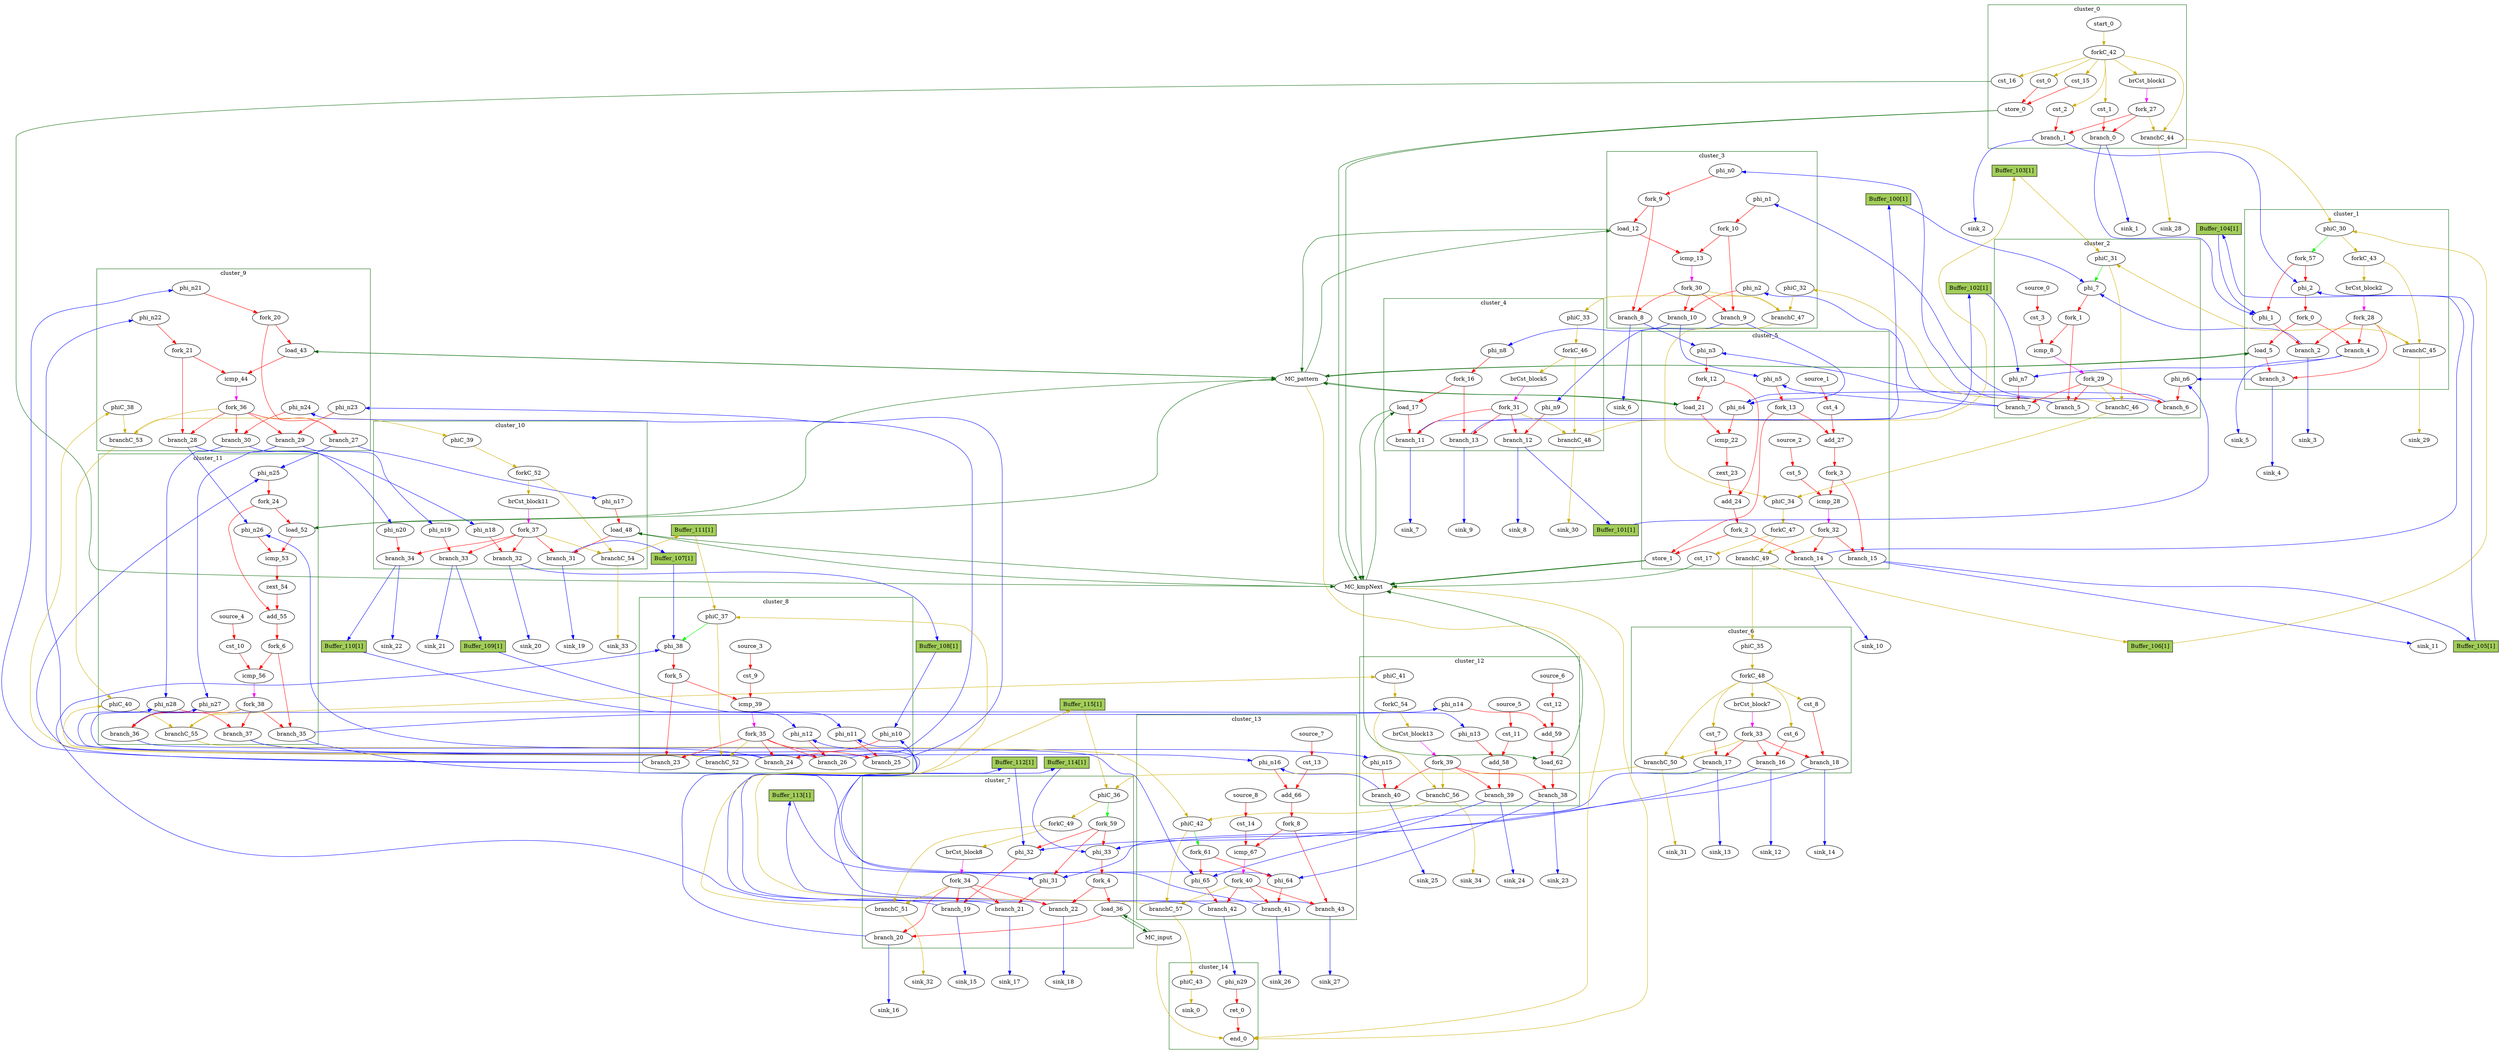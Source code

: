 Digraph G {
	splines=spline;
	subgraph cluster_cluster_2 {
	color = "darkgreen";
label = "cluster_2";
		"phi_7" [type="Mux", in="in1?:1 in2:32 in3:32 ", out="out1:32", bbID=3, delay=1.397];
		"cst_3" [type="Constant", in="in1:1", out="out1:1", bbID=3, value="0x00000000"];
		"icmp_8" [type="Operator", in="in1:32 in2:32 ", out="out1:1 ", bbID=3, II=1, delay=1.907, latency=0, op="icmp_sgt_op"];
		"phi_n6" [type="Merge", in="in1:32 in2:32 ", out="out1:32", bbID=3, delay=1.397];
		"phi_n7" [type="Merge", in="in1:3 in2:3 ", out="out1:3", bbID=3, delay=1.397];
		"fork_1" [type="Fork", in="in1:32", out="out1:32 out2:32 ", bbID=3];
		"branch_5" [type="Branch", in="in1:32 in2?:1", out="out1+:32 out2-:32", bbID=3];
		"branch_6" [type="Branch", in="in1:32 in2?:1", out="out1+:32 out2-:32", bbID=3];
		"branch_7" [type="Branch", in="in1:3 in2?:1", out="out1+:3 out2-:3", bbID=3];
		"fork_29" [type="Fork", in="in1:1", out="out1:1 out2:1 out3:1 out4:1 ", bbID=3];
		"phiC_31" [type="CntrlMerge", in="in1:0 in2:0 ", out="out1:0 out2?:1", bbID=3, delay=0.0];
		"branchC_46" [type="Branch", in="in1:0 in2?:1", out="out1+:0 out2-:0", bbID=3];
		"source_0" [type="Source", out="out1:1", bbID=3];
	}
	subgraph cluster_cluster_3 {
	color = "darkgreen";
label = "cluster_3";
		"load_12" [type="Operator", in="in1:32 in2:32 ", out="out1:32 out2:32 ", bbID=4, II=1, delay=1.412, latency=2, op="mc_load_op", portId=1];
		"icmp_13" [type="Operator", in="in1:32 in2:32 ", out="out1:1 ", bbID=4, II=1, delay=1.907, latency=0, op="icmp_eq_op"];
		"phi_n0" [type="Merge", in="in1:32 ", out="out1:32", bbID=4, delay=0.0];
		"phi_n1" [type="Merge", in="in1:32 ", out="out1:32", bbID=4, delay=0.0];
		"phi_n2" [type="Merge", in="in1:3 ", out="out1:3", bbID=4, delay=0.0];
		"fork_9" [type="Fork", in="in1:32", out="out1:32 out2:32 ", bbID=4];
		"fork_10" [type="Fork", in="in1:32", out="out1:32 out2:32 ", bbID=4];
		"branch_8" [type="Branch", in="in1:32 in2?:1", out="out1+:32 out2-:32", bbID=4];
		"branch_9" [type="Branch", in="in1:32 in2?:1", out="out1+:32 out2-:32", bbID=4];
		"branch_10" [type="Branch", in="in1:3 in2?:1", out="out1+:3 out2-:3", bbID=4];
		"fork_30" [type="Fork", in="in1:1", out="out1:1 out2:1 out3:1 out4:1 ", bbID=4];
		"phiC_32" [type="Merge", in="in1:0 ", out="out1:0", bbID=4, delay=0.0];
		"branchC_47" [type="Branch", in="in1:0 in2?:1", out="out1+:0 out2-:0", bbID=4];
	}
	subgraph cluster_cluster_11 {
	color = "darkgreen";
label = "cluster_11";
		"load_52" [type="Operator", in="in1:32 in2:32 ", out="out1:32 out2:32 ", bbID=12, II=1, delay=1.412, latency=2, op="mc_load_op", portId=4];
		"icmp_53" [type="Operator", in="in1:32 in2:32 ", out="out1:1 ", bbID=12, II=1, delay=1.907, latency=0, op="icmp_eq_op"];
		"zext_54" [type="Operator", in="in1:1 ", out="out1:1 ", bbID=12, II=1, delay=0.0, latency=0, op="zext_op"];
		"add_55" [type="Operator", in="in1:32 in2:32 ", out="out1:32 ", bbID=12, II=1, delay=2.287, latency=0, op="add_op"];
		"cst_10" [type="Constant", in="in1:2", out="out1:2", bbID=12, value="0x00000003"];
		"icmp_56" [type="Operator", in="in1:32 in2:32 ", out="out1:1 ", bbID=12, II=1, delay=1.907, latency=0, op="icmp_sgt_op"];
		"phi_n25" [type="Merge", in="in1:32 in2:32 ", out="out1:32", bbID=12, delay=1.397];
		"phi_n26" [type="Merge", in="in1:32 in2:32 ", out="out1:32", bbID=12, delay=1.397];
		"phi_n27" [type="Merge", in="in1:32 in2:32 ", out="out1:32", bbID=12, delay=1.397];
		"phi_n28" [type="Merge", in="in1:10 in2:10 ", out="out1:10", bbID=12, delay=1.397];
		"fork_6" [type="Fork", in="in1:32", out="out1:32 out2:32 ", bbID=12];
		"fork_24" [type="Fork", in="in1:32", out="out1:32 out2:32 ", bbID=12];
		"branch_35" [type="Branch", in="in1:32 in2?:1", out="out1+:32 out2-:32", bbID=12];
		"branch_36" [type="Branch", in="in1:32 in2?:1", out="out1+:32 out2-:32", bbID=12];
		"branch_37" [type="Branch", in="in1:10 in2?:1", out="out1+:10 out2-:10", bbID=12];
		"fork_38" [type="Fork", in="in1:1", out="out1:1 out2:1 out3:1 out4:1 ", bbID=12];
		"phiC_40" [type="Merge", in="in1:0 in2:0 ", out="out1:0", bbID=12, delay=0.0];
		"branchC_55" [type="Branch", in="in1:0 in2?:1", out="out1+:0 out2-:0", bbID=12];
		"source_4" [type="Source", out="out1:2", bbID=12];
	}
	subgraph cluster_cluster_12 {
	color = "darkgreen";
label = "cluster_12";
		"cst_11" [type="Constant", in="in1:1", out="out1:1", bbID=13, value="0x00000001"];
		"add_58" [type="Operator", in="in1:32 in2:32 ", out="out1:32 ", bbID=13, II=1, delay=2.287, latency=0, op="add_op"];
		"cst_12" [type="Constant", in="in1:32", out="out1:32", bbID=13, value="0xFFFFFFFF"];
		"add_59" [type="Operator", in="in1:32 in2:32 ", out="out1:32 ", bbID=13, II=1, delay=2.287, latency=0, op="add_op"];
		"load_62" [type="Operator", in="in1:32 in2:32 ", out="out1:32 out2:32 ", bbID=13, II=1, delay=1.412, latency=2, op="mc_load_op", portId=2];
		"brCst_block13" [type="Constant", in="in1:1", out="out1:1", bbID=13, value="0x1"];
		"phi_n13" [type="Merge", in="in1:32 ", out="out1:32", bbID=13, delay=0.0];
		"phi_n14" [type="Merge", in="in1:32 ", out="out1:32", bbID=13, delay=0.0];
		"phi_n15" [type="Merge", in="in1:10 ", out="out1:10", bbID=13, delay=0.0];
		"branch_38" [type="Branch", in="in1:32 in2?:1", out="out1+:32 out2-:32", bbID=13];
		"branch_39" [type="Branch", in="in1:32 in2?:1", out="out1+:32 out2-:32", bbID=13];
		"branch_40" [type="Branch", in="in1:10 in2?:1", out="out1+:10 out2-:10", bbID=13];
		"fork_39" [type="Fork", in="in1:1", out="out1:1 out2:1 out3:1 out4:1 ", bbID=13];
		"phiC_41" [type="Merge", in="in1:0 ", out="out1:0", bbID=13, delay=0.0];
		"forkC_54" [type="Fork", in="in1:0", out="out1:0 out2:0 ", bbID=13];
		"branchC_56" [type="Branch", in="in1:0 in2?:1", out="out1+:0 out2-:0", bbID=13];
		"source_5" [type="Source", out="out1:1", bbID=13];
		"source_6" [type="Source", out="out1:32", bbID=13];
	}
	subgraph cluster_cluster_13 {
	color = "darkgreen";
label = "cluster_13";
		"phi_64" [type="Mux", in="in1?:1 in2:32 in3:32 ", out="out1:32", bbID=14, delay=1.397];
		"phi_65" [type="Mux", in="in1?:1 in2:32 in3:32 ", out="out1:32", bbID=14, delay=1.397];
		"cst_13" [type="Constant", in="in1:1", out="out1:1", bbID=14, value="0x00000001"];
		"add_66" [type="Operator", in="in1:10 in2:10 ", out="out1:10 ", bbID=14, II=1, delay=2.287, latency=0, op="add_op"];
		"cst_14" [type="Constant", in="in1:10", out="out1:10", bbID=14, value="0x000003E8"];
		"icmp_67" [type="Operator", in="in1:10 in2:10 ", out="out1:1 ", bbID=14, II=1, delay=1.907, latency=0, op="icmp_ult_op"];
		"phi_n16" [type="Merge", in="in1:10 in2:10 ", out="out1:10", bbID=14, delay=1.397];
		"fork_8" [type="Fork", in="in1:10", out="out1:10 out2:10 ", bbID=14];
		"branch_41" [type="Branch", in="in1:32 in2?:1", out="out1+:32 out2-:32", bbID=14];
		"branch_42" [type="Branch", in="in1:32 in2?:1", out="out1+:32 out2-:32", bbID=14];
		"branch_43" [type="Branch", in="in1:10 in2?:1", out="out1+:10 out2-:10", bbID=14];
		"fork_40" [type="Fork", in="in1:1", out="out1:1 out2:1 out3:1 out4:1 ", bbID=14];
		"phiC_42" [type="CntrlMerge", in="in1:0 in2:0 ", out="out1:0 out2?:1", bbID=14, delay=0.0];
		"branchC_57" [type="Branch", in="in1:0 in2?:1", out="out1+:0 out2-:0", bbID=14];
		"source_7" [type="Source", out="out1:1", bbID=14];
		"source_8" [type="Source", out="out1:10", bbID=14];
		"fork_61" [type="Fork", in="in1:1", out="out1:1 out2:1 ", bbID=14];
	}
	subgraph cluster_cluster_9 {
	color = "darkgreen";
label = "cluster_9";
		"load_43" [type="Operator", in="in1:32 in2:32 ", out="out1:32 out2:32 ", bbID=10, II=1, delay=1.412, latency=2, op="mc_load_op", portId=3];
		"icmp_44" [type="Operator", in="in1:32 in2:32 ", out="out1:1 ", bbID=10, II=1, delay=1.907, latency=0, op="icmp_eq_op"];
		"phi_n21" [type="Merge", in="in1:32 ", out="out1:32", bbID=10, delay=0.0];
		"phi_n22" [type="Merge", in="in1:32 ", out="out1:32", bbID=10, delay=0.0];
		"phi_n23" [type="Merge", in="in1:32 ", out="out1:32", bbID=10, delay=0.0];
		"phi_n24" [type="Merge", in="in1:10 ", out="out1:10", bbID=10, delay=0.0];
		"fork_20" [type="Fork", in="in1:32", out="out1:32 out2:32 ", bbID=10];
		"fork_21" [type="Fork", in="in1:32", out="out1:32 out2:32 ", bbID=10];
		"branch_27" [type="Branch", in="in1:32 in2?:1", out="out1+:32 out2-:32", bbID=10];
		"branch_28" [type="Branch", in="in1:32 in2?:1", out="out1+:32 out2-:32", bbID=10];
		"branch_29" [type="Branch", in="in1:32 in2?:1", out="out1+:32 out2-:32", bbID=10];
		"branch_30" [type="Branch", in="in1:10 in2?:1", out="out1+:10 out2-:10", bbID=10];
		"fork_36" [type="Fork", in="in1:1", out="out1:1 out2:1 out3:1 out4:1 out5:1 ", bbID=10];
		"phiC_38" [type="Merge", in="in1:0 ", out="out1:0", bbID=10, delay=0.0];
		"branchC_53" [type="Branch", in="in1:0 in2?:1", out="out1+:0 out2-:0", bbID=10];
	}
	subgraph cluster_cluster_5 {
	color = "darkgreen";
label = "cluster_5";
		"load_21" [type="Operator", in="in1:32 in2:32 ", out="out1:32 out2:32 ", bbID=6, II=1, delay=1.412, latency=2, op="mc_load_op", portId=2];
		"icmp_22" [type="Operator", in="in1:32 in2:32 ", out="out1:1 ", bbID=6, II=1, delay=1.907, latency=0, op="icmp_eq_op"];
		"zext_23" [type="Operator", in="in1:1 ", out="out1:1 ", bbID=6, II=1, delay=0.0, latency=0, op="zext_op"];
		"add_24" [type="Operator", in="in1:32 in2:32 ", out="out1:32 ", bbID=6, II=1, delay=2.287, latency=0, op="add_op"];
		"store_1" [type="Operator", in="in1:32 in2:3 ", out="out1:32 out2:3 ", bbID=6, II=1, delay=0.672, latency=0, op="mc_store_op", portId=1];
		"cst_4" [type="Constant", in="in1:1", out="out1:1", bbID=6, value="0x00000001"];
		"add_27" [type="Operator", in="in1:3 in2:3 ", out="out1:3 ", bbID=6, II=1, delay=2.287, latency=0, op="add_op"];
		"cst_5" [type="Constant", in="in1:3", out="out1:3", bbID=6, value="0x00000004"];
		"icmp_28" [type="Operator", in="in1:3 in2:3 ", out="out1:1 ", bbID=6, II=1, delay=1.907, latency=0, op="icmp_ult_op"];
		"phi_n3" [type="Merge", in="in1:32 in2:32 ", out="out1:32", bbID=6, delay=1.397];
		"phi_n4" [type="Merge", in="in1:32 in2:32 ", out="out1:32", bbID=6, delay=1.397];
		"phi_n5" [type="Merge", in="in1:3 in2:3 ", out="out1:3", bbID=6, delay=1.397];
		"fork_2" [type="Fork", in="in1:32", out="out1:32 out2:32 ", bbID=6];
		"fork_3" [type="Fork", in="in1:3", out="out1:3 out2:3 ", bbID=6];
		"fork_12" [type="Fork", in="in1:32", out="out1:32 out2:32 ", bbID=6];
		"fork_13" [type="Fork", in="in1:3", out="out1:3 out2:3 ", bbID=6];
		"branch_14" [type="Branch", in="in1:32 in2?:1", out="out1+:32 out2-:32", bbID=6];
		"branch_15" [type="Branch", in="in1:3 in2?:1", out="out1+:3 out2-:3", bbID=6];
		"fork_32" [type="Fork", in="in1:1", out="out1:1 out2:1 out3:1 ", bbID=6];
		"cst_17" [type="Constant", in="in1:1", out="out1:1", bbID=6, value="0x00000001"];
		"phiC_34" [type="Merge", in="in1:0 in2:0 ", out="out1:0", bbID=6, delay=0.0];
		"forkC_47" [type="Fork", in="in1:0", out="out1:0 out2:0 ", bbID=6];
		"branchC_49" [type="Branch", in="in1:0 in2?:1", out="out1+:0 out2-:0", bbID=6];
		"source_1" [type="Source", out="out1:1", bbID=6];
		"source_2" [type="Source", out="out1:3", bbID=6];
	}
	subgraph cluster_cluster_1 {
	color = "darkgreen";
label = "cluster_1";
		"phi_1" [type="Mux", in="in1?:1 in2:32 in3:32 ", out="out1:32", bbID=2, delay=1.397];
		"phi_2" [type="Mux", in="in1?:1 in2:3 in3:3 ", out="out1:3", bbID=2, delay=1.397];
		"load_5" [type="Operator", in="in1:32 in2:3 ", out="out1:32 out2:3 ", bbID=2, II=1, delay=1.412, latency=2, op="mc_load_op", portId=0];
		"brCst_block2" [type="Constant", in="in1:1", out="out1:1", bbID=2, value="0x1"];
		"fork_0" [type="Fork", in="in1:3", out="out1:3 out2:3 ", bbID=2];
		"branch_2" [type="Branch", in="in1:32 in2?:1", out="out1+:32 out2-:32", bbID=2];
		"branch_3" [type="Branch", in="in1:32 in2?:1", out="out1+:32 out2-:32", bbID=2];
		"branch_4" [type="Branch", in="in1:3 in2?:1", out="out1+:3 out2-:3", bbID=2];
		"fork_28" [type="Fork", in="in1:1", out="out1:1 out2:1 out3:1 out4:1 ", bbID=2];
		"phiC_30" [type="CntrlMerge", in="in1:0 in2:0 ", out="out1:0 out2?:1", bbID=2, delay=0.0];
		"forkC_43" [type="Fork", in="in1:0", out="out1:0 out2:0 ", bbID=2];
		"branchC_45" [type="Branch", in="in1:0 in2?:1", out="out1+:0 out2-:0", bbID=2];
		"fork_57" [type="Fork", in="in1:1", out="out1:1 out2:1 ", bbID=2];
	}
	subgraph cluster_cluster_0 {
	color = "darkgreen";
label = "cluster_0";
		"cst_0" [type="Constant", in="in1:1", out="out1:1", bbID=1, value="0x00000000"];
		"store_0" [type="Operator", in="in1:1 in2:0 ", out="out1:1 out2:0 ", bbID=1, II=1, delay=0.672, latency=0, op="mc_store_op", portId=0];
		"brCst_block1" [type="Constant", in="in1:1", out="out1:1", bbID=1, value="0x1"];
		"cst_1" [type="Constant", in="in1:1", out="out1:1", bbID=1, value="0x00000000"];
		"cst_2" [type="Constant", in="in1:1", out="out1:1", bbID=1, value="0x00000001"];
		"cst_15" [type="Constant", in="in1:1", out="out1:1", bbID=1, value="0x00000000"];
		"branch_0" [type="Branch", in="in1:1 in2?:1", out="out1+:1 out2-:1", bbID=1];
		"branch_1" [type="Branch", in="in1:1 in2?:1", out="out1+:1 out2-:1", bbID=1];
		"fork_27" [type="Fork", in="in1:1", out="out1:1 out2:1 out3:1 ", bbID=1];
		"cst_16" [type="Constant", in="in1:1", out="out1:1", bbID=1, value="0x00000001"];
		"start_0" [type="Entry", in="in1:0", out="out1:0", bbID=1, control="true"];
		"forkC_42" [type="Fork", in="in1:0", out="out1:0 out2:0 out3:0 out4:0 out5:0 out6:0 out7:0 ", bbID=1];
		"branchC_44" [type="Branch", in="in1:0 in2?:1", out="out1+:0 out2-:0", bbID=1];
	}
	subgraph cluster_cluster_8 {
	color = "darkgreen";
label = "cluster_8";
		"phi_38" [type="Mux", in="in1?:1 in2:32 in3:32 ", out="out1:32", bbID=9, delay=1.397];
		"cst_9" [type="Constant", in="in1:1", out="out1:1", bbID=9, value="0x00000000"];
		"icmp_39" [type="Operator", in="in1:32 in2:32 ", out="out1:1 ", bbID=9, II=1, delay=1.907, latency=0, op="icmp_sgt_op"];
		"phi_n10" [type="Merge", in="in1:32 in2:32 ", out="out1:32", bbID=9, delay=1.397];
		"phi_n11" [type="Merge", in="in1:32 in2:32 ", out="out1:32", bbID=9, delay=1.397];
		"phi_n12" [type="Merge", in="in1:10 in2:10 ", out="out1:10", bbID=9, delay=1.397];
		"fork_5" [type="Fork", in="in1:32", out="out1:32 out2:32 ", bbID=9];
		"branch_23" [type="Branch", in="in1:32 in2?:1", out="out1+:32 out2-:32", bbID=9];
		"branch_24" [type="Branch", in="in1:32 in2?:1", out="out1+:32 out2-:32", bbID=9];
		"branch_25" [type="Branch", in="in1:32 in2?:1", out="out1+:32 out2-:32", bbID=9];
		"branch_26" [type="Branch", in="in1:10 in2?:1", out="out1+:10 out2-:10", bbID=9];
		"fork_35" [type="Fork", in="in1:1", out="out1:1 out2:1 out3:1 out4:1 out5:1 ", bbID=9];
		"phiC_37" [type="CntrlMerge", in="in1:0 in2:0 ", out="out1:0 out2?:1", bbID=9, delay=0.0];
		"branchC_52" [type="Branch", in="in1:0 in2?:1", out="out1+:0 out2-:0", bbID=9];
		"source_3" [type="Source", out="out1:1", bbID=9];
	}
	subgraph cluster_cluster_14 {
	color = "darkgreen";
label = "cluster_14";
		"ret_0" [type="Operator", in="in1:32 ", out="out1:32 ", bbID=15, II=1, delay=0.0, latency=0, op="ret_op"];
		"phi_n29" [type="Merge", in="in1:32 ", out="out1:32", bbID=15, delay=0.0];
		"end_0" [type="Exit", in="in1:0*e in2:0*e in3:0*e in4:32 ", out="out1:32", bbID=0];
		"phiC_43" [type="Merge", in="in1:0 ", out="out1:0", bbID=15, delay=0.0];
		"sink_0" [type="Sink", in="in1:0", bbID=0];
	}
	subgraph cluster_cluster_4 {
	color = "darkgreen";
label = "cluster_4";
		"load_17" [type="Operator", in="in1:32 in2:3 ", out="out1:32 out2:3 ", bbID=5, II=1, delay=1.412, latency=2, op="mc_load_op", portId=0];
		"brCst_block5" [type="Constant", in="in1:1", out="out1:1", bbID=5, value="0x1"];
		"phi_n8" [type="Merge", in="in1:3 ", out="out1:3", bbID=5, delay=0.0];
		"phi_n9" [type="Merge", in="in1:32 ", out="out1:32", bbID=5, delay=0.0];
		"fork_16" [type="Fork", in="in1:3", out="out1:3 out2:3 ", bbID=5];
		"branch_11" [type="Branch", in="in1:32 in2?:1", out="out1+:32 out2-:32", bbID=5];
		"branch_12" [type="Branch", in="in1:32 in2?:1", out="out1+:32 out2-:32", bbID=5];
		"branch_13" [type="Branch", in="in1:3 in2?:1", out="out1+:3 out2-:3", bbID=5];
		"fork_31" [type="Fork", in="in1:1", out="out1:1 out2:1 out3:1 out4:1 ", bbID=5];
		"phiC_33" [type="Merge", in="in1:0 ", out="out1:0", bbID=5, delay=0.0];
		"forkC_46" [type="Fork", in="in1:0", out="out1:0 out2:0 ", bbID=5];
		"branchC_48" [type="Branch", in="in1:0 in2?:1", out="out1+:0 out2-:0", bbID=5];
	}
	subgraph cluster_cluster_10 {
	color = "darkgreen";
label = "cluster_10";
		"load_48" [type="Operator", in="in1:32 in2:32 ", out="out1:32 out2:32 ", bbID=11, II=1, delay=1.412, latency=2, op="mc_load_op", portId=1];
		"brCst_block11" [type="Constant", in="in1:1", out="out1:1", bbID=11, value="0x1"];
		"phi_n17" [type="Merge", in="in1:32 ", out="out1:32", bbID=11, delay=0.0];
		"phi_n18" [type="Merge", in="in1:32 ", out="out1:32", bbID=11, delay=0.0];
		"phi_n19" [type="Merge", in="in1:32 ", out="out1:32", bbID=11, delay=0.0];
		"phi_n20" [type="Merge", in="in1:10 ", out="out1:10", bbID=11, delay=0.0];
		"branch_31" [type="Branch", in="in1:32 in2?:1", out="out1+:32 out2-:32", bbID=11];
		"branch_32" [type="Branch", in="in1:32 in2?:1", out="out1+:32 out2-:32", bbID=11];
		"branch_33" [type="Branch", in="in1:32 in2?:1", out="out1+:32 out2-:32", bbID=11];
		"branch_34" [type="Branch", in="in1:10 in2?:1", out="out1+:10 out2-:10", bbID=11];
		"fork_37" [type="Fork", in="in1:1", out="out1:1 out2:1 out3:1 out4:1 out5:1 ", bbID=11];
		"phiC_39" [type="Merge", in="in1:0 ", out="out1:0", bbID=11, delay=0.0];
		"forkC_52" [type="Fork", in="in1:0", out="out1:0 out2:0 ", bbID=11];
		"branchC_54" [type="Branch", in="in1:0 in2?:1", out="out1+:0 out2-:0", bbID=11];
	}
	subgraph cluster_cluster_6 {
	color = "darkgreen";
label = "cluster_6";
		"brCst_block7" [type="Constant", in="in1:1", out="out1:1", bbID=7, value="0x1"];
		"cst_6" [type="Constant", in="in1:1", out="out1:1", bbID=7, value="0x00000000"];
		"cst_7" [type="Constant", in="in1:1", out="out1:1", bbID=7, value="0x00000000"];
		"cst_8" [type="Constant", in="in1:1", out="out1:1", bbID=7, value="0x00000000"];
		"branch_16" [type="Branch", in="in1:1 in2?:1", out="out1+:1 out2-:1", bbID=7];
		"branch_17" [type="Branch", in="in1:1 in2?:1", out="out1+:1 out2-:1", bbID=7];
		"branch_18" [type="Branch", in="in1:1 in2?:1", out="out1+:1 out2-:1", bbID=7];
		"fork_33" [type="Fork", in="in1:1", out="out1:1 out2:1 out3:1 out4:1 ", bbID=7];
		"phiC_35" [type="Merge", in="in1:0 ", out="out1:0", bbID=7, delay=0.0];
		"forkC_48" [type="Fork", in="in1:0", out="out1:0 out2:0 out3:0 out4:0 out5:0 ", bbID=7];
		"branchC_50" [type="Branch", in="in1:0 in2?:1", out="out1+:0 out2-:0", bbID=7];
	}
	subgraph cluster_cluster_7 {
	color = "darkgreen";
label = "cluster_7";
		"phi_31" [type="Mux", in="in1?:1 in2:32 in3:32 ", out="out1:32", bbID=8, delay=1.397];
		"phi_32" [type="Mux", in="in1?:1 in2:32 in3:32 ", out="out1:32", bbID=8, delay=1.397];
		"phi_33" [type="Mux", in="in1?:1 in2:10 in3:10 ", out="out1:10", bbID=8, delay=1.397];
		"load_36" [type="Operator", in="in1:32 in2:10 ", out="out1:32 out2:10 ", bbID=8, II=1, delay=1.412, latency=2, op="mc_load_op", portId=0];
		"brCst_block8" [type="Constant", in="in1:1", out="out1:1", bbID=8, value="0x1"];
		"fork_4" [type="Fork", in="in1:10", out="out1:10 out2:10 ", bbID=8];
		"branch_19" [type="Branch", in="in1:32 in2?:1", out="out1+:32 out2-:32", bbID=8];
		"branch_20" [type="Branch", in="in1:32 in2?:1", out="out1+:32 out2-:32", bbID=8];
		"branch_21" [type="Branch", in="in1:32 in2?:1", out="out1+:32 out2-:32", bbID=8];
		"branch_22" [type="Branch", in="in1:10 in2?:1", out="out1+:10 out2-:10", bbID=8];
		"fork_34" [type="Fork", in="in1:1", out="out1:1 out2:1 out3:1 out4:1 out5:1 ", bbID=8];
		"phiC_36" [type="CntrlMerge", in="in1:0 in2:0 ", out="out1:0 out2?:1", bbID=8, delay=0.0];
		"forkC_49" [type="Fork", in="in1:0", out="out1:0 out2:0 ", bbID=8];
		"branchC_51" [type="Branch", in="in1:0 in2?:1", out="out1+:0 out2-:0", bbID=8];
		"fork_59" [type="Fork", in="in1:1", out="out1:1 out2:1 out3:1 ", bbID=8];
	}
		"MC_kmpNext" [type="MC", in="in1:32*c0 in2:32*c1 in3:32*s0a in4:32*s0d in5:32*l0a in6:32*s1a in7:32*s1d in8:32*l1a in9:32*l2a ", out="out1:32*l0d out2:32*l1d out3:32*l2d out4:0*e ", bbID=0, bbcount=2, ldcount=3, memory="kmpNext", stcount=2];
		"MC_pattern" [type="MC", in="in1:32*l0a in2:32*l1a in3:32*l2a in4:32*l3a in5:32*l4a ", out="out1:32*l0d out2:32*l1d out3:32*l2d out4:32*l3d out5:32*l4d out6:0*e ", bbID=0, bbcount=0, ldcount=5, memory="pattern", stcount=0];
		"MC_input" [type="MC", in="in1:10*l0a ", out="out1:32*l0d out2:0*e ", bbID=0, bbcount=0, ldcount=1, memory="input", stcount=0];
		"sink_1" [type="Sink", in="in1:1", bbID=0];
		"sink_2" [type="Sink", in="in1:1", bbID=0];
		"sink_3" [type="Sink", in="in1:32", bbID=0];
		"sink_4" [type="Sink", in="in1:32", bbID=0];
		"sink_5" [type="Sink", in="in1:3", bbID=0];
		"sink_6" [type="Sink", in="in1:32", bbID=0];
		"sink_7" [type="Sink", in="in1:32", bbID=0];
		"sink_8" [type="Sink", in="in1:32", bbID=0];
		"sink_9" [type="Sink", in="in1:3", bbID=0];
		"sink_10" [type="Sink", in="in1:32", bbID=0];
		"sink_11" [type="Sink", in="in1:3", bbID=0];
		"sink_12" [type="Sink", in="in1:1", bbID=0];
		"sink_13" [type="Sink", in="in1:1", bbID=0];
		"sink_14" [type="Sink", in="in1:1", bbID=0];
		"sink_15" [type="Sink", in="in1:32", bbID=0];
		"sink_16" [type="Sink", in="in1:32", bbID=0];
		"sink_17" [type="Sink", in="in1:32", bbID=0];
		"sink_18" [type="Sink", in="in1:10", bbID=0];
		"sink_19" [type="Sink", in="in1:32", bbID=0];
		"sink_20" [type="Sink", in="in1:32", bbID=0];
		"sink_21" [type="Sink", in="in1:32", bbID=0];
		"sink_22" [type="Sink", in="in1:10", bbID=0];
		"sink_23" [type="Sink", in="in1:32", bbID=0];
		"sink_24" [type="Sink", in="in1:32", bbID=0];
		"sink_25" [type="Sink", in="in1:10", bbID=0];
		"sink_26" [type="Sink", in="in1:32", bbID=0];
		"sink_27" [type="Sink", in="in1:10", bbID=0];
		"sink_28" [type="Sink", in="in1:0", bbID=0];
		"sink_29" [type="Sink", in="in1:0", bbID=0];
		"sink_30" [type="Sink", in="in1:0", bbID=0];
		"sink_31" [type="Sink", in="in1:0", bbID=0];
		"sink_32" [type="Sink", in="in1:0", bbID=0];
		"sink_33" [type="Sink", in="in1:0", bbID=0];
		"sink_34" [type="Sink", in="in1:0", bbID=0];
		"Buffer_100" [type="Buffer", in="in1:32", out="out1:32", bbID=3, fillcolor="darkolivegreen3", height=0.4, label="Buffer_100[1]", shape="box", slots=1, style="filled", transparent="false"];
		"Buffer_101" [type="Buffer", in="in1:32", out="out1:32", bbID=3, fillcolor="darkolivegreen3", height=0.4, label="Buffer_101[1]", shape="box", slots=1, style="filled", transparent="false"];
		"Buffer_102" [type="Buffer", in="in1:32", out="out1:32", bbID=3, fillcolor="darkolivegreen3", height=0.4, label="Buffer_102[1]", shape="box", slots=1, style="filled", transparent="false"];
		"Buffer_103" [type="Buffer", in="in1:32", out="out1:32", bbID=3, fillcolor="darkolivegreen3", height=0.4, label="Buffer_103[1]", shape="box", slots=1, style="filled", transparent="false"];
		"Buffer_104" [type="Buffer", in="in1:32", out="out1:32", bbID=3, fillcolor="darkolivegreen3", height=0.4, label="Buffer_104[1]", shape="box", slots=1, style="filled", transparent="false"];
		"Buffer_105" [type="Buffer", in="in1:32", out="out1:32", bbID=3, fillcolor="darkolivegreen3", height=0.4, label="Buffer_105[1]", shape="box", slots=1, style="filled", transparent="false"];
		"Buffer_106" [type="Buffer", in="in1:32", out="out1:32", bbID=3, fillcolor="darkolivegreen3", height=0.4, label="Buffer_106[1]", shape="box", slots=1, style="filled", transparent="false"];
		"Buffer_107" [type="Buffer", in="in1:32", out="out1:32", bbID=3, fillcolor="darkolivegreen3", height=0.4, label="Buffer_107[1]", shape="box", slots=1, style="filled", transparent="false"];
		"Buffer_108" [type="Buffer", in="in1:32", out="out1:32", bbID=3, fillcolor="darkolivegreen3", height=0.4, label="Buffer_108[1]", shape="box", slots=1, style="filled", transparent="false"];
		"Buffer_109" [type="Buffer", in="in1:32", out="out1:32", bbID=3, fillcolor="darkolivegreen3", height=0.4, label="Buffer_109[1]", shape="box", slots=1, style="filled", transparent="false"];
		"Buffer_110" [type="Buffer", in="in1:32", out="out1:32", bbID=3, fillcolor="darkolivegreen3", height=0.4, label="Buffer_110[1]", shape="box", slots=1, style="filled", transparent="false"];
		"Buffer_111" [type="Buffer", in="in1:32", out="out1:32", bbID=3, fillcolor="darkolivegreen3", height=0.4, label="Buffer_111[1]", shape="box", slots=1, style="filled", transparent="false"];
		"Buffer_112" [type="Buffer", in="in1:32", out="out1:32", bbID=3, fillcolor="darkolivegreen3", height=0.4, label="Buffer_112[1]", shape="box", slots=1, style="filled", transparent="false"];
		"Buffer_113" [type="Buffer", in="in1:32", out="out1:32", bbID=3, fillcolor="darkolivegreen3", height=0.4, label="Buffer_113[1]", shape="box", slots=1, style="filled", transparent="false"];
		"Buffer_114" [type="Buffer", in="in1:32", out="out1:32", bbID=3, fillcolor="darkolivegreen3", height=0.4, label="Buffer_114[1]", shape="box", slots=1, style="filled", transparent="false"];
		"Buffer_115" [type="Buffer", in="in1:32", out="out1:32", bbID=3, fillcolor="darkolivegreen3", height=0.4, label="Buffer_115[1]", shape="box", slots=1, style="filled", transparent="false"];
		"cst_0" -> "store_0" [color = "red", from = "out1", to = "in1"];
		"store_0" -> "MC_kmpNext" [color = "darkgreen", mem_address = "true", from = "out2", to = "in3"];
		"store_0" -> "MC_kmpNext" [color = "darkgreen", mem_address = "false", from = "out1", to = "in4"];
		"brCst_block1" -> "fork_27" [color = "magenta", from = "out1", to = "in1"];
		"cst_1" -> "branch_0" [color = "red", from = "out1", to = "in1"];
		"phi_1" -> "branch_2" [color = "red", from = "out1", to = "in1"];
		"cst_2" -> "branch_1" [color = "red", from = "out1", to = "in1"];
		"phi_2" -> "fork_0" [color = "red", from = "out1", to = "in1"];
		"load_5" -> "branch_3" [color = "red", from = "out1", to = "in1"];
		"load_5" -> "MC_pattern" [color = "darkgreen", mem_address = "true", from = "out2", to = "in1"];
		"brCst_block2" -> "fork_28" [color = "magenta", from = "out1", to = "in1"];
		"phi_7" -> "fork_1" [color = "red", from = "out1", to = "in1"];
		"cst_3" -> "icmp_8" [color = "red", from = "out1", to = "in2"];
		"icmp_8" -> "fork_29" [color = "magenta", from = "out1", to = "in1"];
		"load_12" -> "icmp_13" [color = "red", from = "out1", to = "in1"];
		"load_12" -> "MC_pattern" [color = "darkgreen", mem_address = "true", from = "out2", to = "in2"];
		"icmp_13" -> "fork_30" [color = "magenta", from = "out1", to = "in1"];
		"load_17" -> "branch_11" [color = "red", from = "out1", to = "in1"];
		"load_17" -> "MC_kmpNext" [color = "darkgreen", mem_address = "true", from = "out2", to = "in5"];
		"brCst_block5" -> "fork_31" [color = "magenta", from = "out1", to = "in1"];
		"load_21" -> "icmp_22" [color = "red", from = "out1", to = "in1"];
		"load_21" -> "MC_pattern" [color = "darkgreen", mem_address = "true", from = "out2", to = "in3"];
		"icmp_22" -> "zext_23" [color = "red", from = "out1", to = "in1"];
		"zext_23" -> "add_24" [color = "red", from = "out1", to = "in2"];
		"add_24" -> "fork_2" [color = "red", from = "out1", to = "in1"];
		"store_1" -> "MC_kmpNext" [color = "darkgreen", mem_address = "true", from = "out2", to = "in6"];
		"store_1" -> "MC_kmpNext" [color = "darkgreen", mem_address = "false", from = "out1", to = "in7"];
		"cst_4" -> "add_27" [color = "red", from = "out1", to = "in2"];
		"add_27" -> "fork_3" [color = "red", from = "out1", to = "in1"];
		"cst_5" -> "icmp_28" [color = "red", from = "out1", to = "in2"];
		"icmp_28" -> "fork_32" [color = "magenta", from = "out1", to = "in1"];
		"brCst_block7" -> "fork_33" [color = "magenta", from = "out1", to = "in1"];
		"cst_6" -> "branch_16" [color = "red", from = "out1", to = "in1"];
		"phi_31" -> "branch_21" [color = "red", from = "out1", to = "in1"];
		"cst_7" -> "branch_17" [color = "red", from = "out1", to = "in1"];
		"phi_32" -> "branch_19" [color = "red", from = "out1", to = "in1"];
		"cst_8" -> "branch_18" [color = "red", from = "out1", to = "in1"];
		"phi_33" -> "fork_4" [color = "red", from = "out1", to = "in1"];
		"load_36" -> "branch_20" [color = "red", from = "out1", to = "in1"];
		"load_36" -> "MC_input" [color = "darkgreen", mem_address = "true", from = "out2", to = "in1"];
		"brCst_block8" -> "fork_34" [color = "magenta", from = "out1", to = "in1"];
		"phi_38" -> "fork_5" [color = "red", from = "out1", to = "in1"];
		"cst_9" -> "icmp_39" [color = "red", from = "out1", to = "in2"];
		"icmp_39" -> "fork_35" [color = "magenta", from = "out1", to = "in1"];
		"load_43" -> "icmp_44" [color = "red", from = "out1", to = "in1"];
		"load_43" -> "MC_pattern" [color = "darkgreen", mem_address = "true", from = "out2", to = "in4"];
		"icmp_44" -> "fork_36" [color = "magenta", from = "out1", to = "in1"];
		"load_48" -> "branch_31" [color = "red", from = "out1", to = "in1"];
		"load_48" -> "MC_kmpNext" [color = "darkgreen", mem_address = "true", from = "out2", to = "in8"];
		"brCst_block11" -> "fork_37" [color = "magenta", from = "out1", to = "in1"];
		"load_52" -> "icmp_53" [color = "red", from = "out1", to = "in1"];
		"load_52" -> "MC_pattern" [color = "darkgreen", mem_address = "true", from = "out2", to = "in5"];
		"icmp_53" -> "zext_54" [color = "red", from = "out1", to = "in1"];
		"zext_54" -> "add_55" [color = "red", from = "out1", to = "in2"];
		"add_55" -> "fork_6" [color = "red", from = "out1", to = "in1"];
		"cst_10" -> "icmp_56" [color = "red", from = "out1", to = "in2"];
		"icmp_56" -> "fork_38" [color = "magenta", from = "out1", to = "in1"];
		"cst_11" -> "add_58" [color = "red", from = "out1", to = "in2"];
		"add_58" -> "branch_39" [color = "red", from = "out1", to = "in1"];
		"cst_12" -> "add_59" [color = "red", from = "out1", to = "in2"];
		"add_59" -> "load_62" [color = "red", from = "out1", to = "in2"];
		"load_62" -> "branch_38" [color = "red", from = "out1", to = "in1"];
		"load_62" -> "MC_kmpNext" [color = "darkgreen", mem_address = "true", from = "out2", to = "in9"];
		"brCst_block13" -> "fork_39" [color = "magenta", from = "out1", to = "in1"];
		"phi_64" -> "branch_41" [color = "red", from = "out1", to = "in1"];
		"phi_65" -> "branch_42" [color = "red", from = "out1", to = "in1"];
		"cst_13" -> "add_66" [color = "red", from = "out1", to = "in2"];
		"add_66" -> "fork_8" [color = "red", from = "out1", to = "in1"];
		"cst_14" -> "icmp_67" [color = "red", from = "out1", to = "in2"];
		"icmp_67" -> "fork_40" [color = "magenta", from = "out1", to = "in1"];
		"ret_0" -> "end_0" [color = "red", from = "out1", to = "in4"];
		"cst_15" -> "store_0" [color = "red", from = "out1", to = "in2"];
		"phi_n0" -> "fork_9" [color = "red", from = "out1", to = "in1"];
		"phi_n1" -> "fork_10" [color = "red", from = "out1", to = "in1"];
		"phi_n2" -> "branch_10" [color = "red", from = "out1", to = "in1"];
		"phi_n3" -> "fork_12" [color = "red", from = "out1", to = "in1"];
		"phi_n4" -> "icmp_22" [color = "red", from = "out1", to = "in2"];
		"phi_n5" -> "fork_13" [color = "red", from = "out1", to = "in1"];
		"phi_n6" -> "branch_6" [color = "red", from = "out1", to = "in1"];
		"phi_n7" -> "branch_7" [color = "red", from = "out1", to = "in1"];
		"phi_n8" -> "fork_16" [color = "red", from = "out1", to = "in1"];
		"phi_n9" -> "branch_12" [color = "red", from = "out1", to = "in1"];
		"phi_n10" -> "branch_24" [color = "red", from = "out1", to = "in1"];
		"phi_n11" -> "branch_25" [color = "red", from = "out1", to = "in1"];
		"phi_n12" -> "branch_26" [color = "red", from = "out1", to = "in1"];
		"phi_n13" -> "add_58" [color = "red", from = "out1", to = "in1"];
		"phi_n14" -> "add_59" [color = "red", from = "out1", to = "in1"];
		"phi_n15" -> "branch_40" [color = "red", from = "out1", to = "in1"];
		"phi_n16" -> "add_66" [color = "red", from = "out1", to = "in1"];
		"phi_n17" -> "load_48" [color = "red", from = "out1", to = "in2"];
		"phi_n18" -> "branch_32" [color = "red", from = "out1", to = "in1"];
		"phi_n19" -> "branch_33" [color = "red", from = "out1", to = "in1"];
		"phi_n20" -> "branch_34" [color = "red", from = "out1", to = "in1"];
		"phi_n21" -> "fork_20" [color = "red", from = "out1", to = "in1"];
		"phi_n22" -> "fork_21" [color = "red", from = "out1", to = "in1"];
		"phi_n23" -> "branch_29" [color = "red", from = "out1", to = "in1"];
		"phi_n24" -> "branch_30" [color = "red", from = "out1", to = "in1"];
		"phi_n25" -> "fork_24" [color = "red", from = "out1", to = "in1"];
		"phi_n26" -> "icmp_53" [color = "red", from = "out1", to = "in2"];
		"phi_n27" -> "branch_36" [color = "red", from = "out1", to = "in1"];
		"phi_n28" -> "branch_37" [color = "red", from = "out1", to = "in1"];
		"phi_n29" -> "ret_0" [color = "red", from = "out1", to = "in1"];
		"fork_0" -> "load_5" [color = "red", from = "out1", to = "in2"];
		"fork_0" -> "branch_4" [color = "red", from = "out2", to = "in1"];
		"fork_1" -> "icmp_8" [color = "red", from = "out1", to = "in1"];
		"fork_1" -> "branch_5" [color = "red", from = "out2", to = "in1"];
		"fork_2" -> "store_1" [color = "red", from = "out1", to = "in1"];
		"fork_2" -> "branch_14" [color = "red", from = "out2", to = "in1"];
		"fork_3" -> "icmp_28" [color = "red", from = "out1", to = "in1"];
		"fork_3" -> "branch_15" [color = "red", from = "out2", to = "in1"];
		"fork_4" -> "load_36" [color = "red", from = "out1", to = "in2"];
		"fork_4" -> "branch_22" [color = "red", from = "out2", to = "in1"];
		"fork_5" -> "icmp_39" [color = "red", from = "out1", to = "in1"];
		"fork_5" -> "branch_23" [color = "red", from = "out2", to = "in1"];
		"fork_6" -> "icmp_56" [color = "red", from = "out1", to = "in1"];
		"fork_6" -> "branch_35" [color = "red", from = "out2", to = "in1"];
		"fork_8" -> "icmp_67" [color = "red", from = "out1", to = "in1"];
		"fork_8" -> "branch_43" [color = "red", from = "out2", to = "in1"];
		"fork_9" -> "load_12" [color = "red", from = "out1", to = "in2"];
		"fork_9" -> "branch_8" [color = "red", from = "out2", to = "in1"];
		"fork_10" -> "icmp_13" [color = "red", from = "out1", to = "in2"];
		"fork_10" -> "branch_9" [color = "red", from = "out2", to = "in1"];
		"fork_12" -> "load_21" [color = "red", from = "out1", to = "in2"];
		"fork_12" -> "add_24" [color = "red", from = "out2", to = "in1"];
		"fork_13" -> "store_1" [color = "red", from = "out1", to = "in2"];
		"fork_13" -> "add_27" [color = "red", from = "out2", to = "in1"];
		"fork_16" -> "load_17" [color = "red", from = "out1", to = "in2"];
		"fork_16" -> "branch_13" [color = "red", from = "out2", to = "in1"];
		"fork_20" -> "load_43" [color = "red", from = "out1", to = "in2"];
		"fork_20" -> "branch_27" [color = "red", from = "out2", to = "in1"];
		"fork_21" -> "icmp_44" [color = "red", from = "out1", to = "in2"];
		"fork_21" -> "branch_28" [color = "red", from = "out2", to = "in1"];
		"fork_24" -> "load_52" [color = "red", from = "out1", to = "in2"];
		"fork_24" -> "add_55" [color = "red", from = "out2", to = "in1"];
		"branch_0" -> "phi_1" [color = "blue", from = "out1", to = "in2", minlen = 3];
		"branch_0" -> "sink_1" [color = "blue", from = "out2", to = "in1", minlen = 3];
		"branch_1" -> "phi_2" [color = "blue", from = "out1", to = "in2", minlen = 3];
		"branch_1" -> "sink_2" [color = "blue", from = "out2", to = "in1", minlen = 3];
		"fork_27" -> "branch_0" [color = "red", from = "out2", to = "in2"];
		"fork_27" -> "branch_1" [color = "red", from = "out1", to = "in2"];
		"fork_27" -> "branchC_44" [color = "gold3", from = "out3", to = "in2"];
		"branch_2" -> "phi_7" [color = "blue", from = "out1", to = "in2", minlen = 3];
		"branch_2" -> "sink_3" [color = "blue", from = "out2", to = "in1", minlen = 3];
		"branch_3" -> "phi_n6" [color = "blue", from = "out1", to = "in1", minlen = 3];
		"branch_3" -> "sink_4" [color = "blue", from = "out2", to = "in1", minlen = 3];
		"branch_4" -> "phi_n7" [color = "blue", from = "out1", to = "in1", minlen = 3];
		"branch_4" -> "sink_5" [color = "blue", from = "out2", to = "in1", minlen = 3];
		"fork_28" -> "branch_2" [color = "red", from = "out3", to = "in2"];
		"fork_28" -> "branch_3" [color = "red", from = "out2", to = "in2"];
		"fork_28" -> "branch_4" [color = "red", from = "out1", to = "in2"];
		"fork_28" -> "branchC_45" [color = "gold3", from = "out4", to = "in2"];
		"branch_5" -> "phi_n0" [color = "blue", from = "out1", to = "in1", minlen = 3];
		"branch_5" -> "phi_n3" [color = "blue", from = "out2", to = "in1", minlen = 3];
		"branch_6" -> "phi_n1" [color = "blue", from = "out1", to = "in1", minlen = 3];
		"branch_6" -> "phi_n4" [color = "blue", from = "out2", to = "in1", minlen = 3];
		"branch_7" -> "phi_n2" [color = "blue", from = "out1", to = "in1", minlen = 3];
		"branch_7" -> "phi_n5" [color = "blue", from = "out2", to = "in1", minlen = 3];
		"fork_29" -> "branch_5" [color = "red", from = "out3", to = "in2"];
		"fork_29" -> "branch_6" [color = "red", from = "out2", to = "in2"];
		"fork_29" -> "branch_7" [color = "red", from = "out1", to = "in2"];
		"fork_29" -> "branchC_46" [color = "gold3", from = "out4", to = "in2"];
		"branch_8" -> "phi_n3" [color = "blue", from = "out1", to = "in2", minlen = 3];
		"branch_8" -> "sink_6" [color = "blue", from = "out2", to = "in1", minlen = 3];
		"branch_9" -> "phi_n4" [color = "blue", from = "out1", to = "in2", minlen = 3];
		"branch_9" -> "phi_n9" [color = "blue", from = "out2", to = "in1", minlen = 3];
		"branch_10" -> "phi_n5" [color = "blue", from = "out1", to = "in2", minlen = 3];
		"branch_10" -> "phi_n8" [color = "blue", from = "out2", to = "in1", minlen = 3];
		"fork_30" -> "branch_8" [color = "red", from = "out3", to = "in2"];
		"fork_30" -> "branch_9" [color = "red", from = "out2", to = "in2"];
		"fork_30" -> "branch_10" [color = "red", from = "out1", to = "in2"];
		"fork_30" -> "branchC_47" [color = "gold3", from = "out4", to = "in2"];
		"branch_11" -> "sink_7" [color = "blue", from = "out2", to = "in1", minlen = 3];
		"branch_11" -> "Buffer_100" [color = "blue", from = "out1", to = "in1", minlen = 3];
		"branch_12" -> "sink_8" [color = "blue", from = "out2", to = "in1", minlen = 3];
		"branch_12" -> "Buffer_101" [color = "blue", from = "out1", to = "in1", minlen = 3];
		"branch_13" -> "sink_9" [color = "blue", from = "out2", to = "in1", minlen = 3];
		"branch_13" -> "Buffer_102" [color = "blue", from = "out1", to = "in1", minlen = 3];
		"fork_31" -> "branch_11" [color = "red", from = "out3", to = "in2"];
		"fork_31" -> "branch_12" [color = "red", from = "out2", to = "in2"];
		"fork_31" -> "branch_13" [color = "red", from = "out1", to = "in2"];
		"fork_31" -> "branchC_48" [color = "gold3", from = "out4", to = "in2"];
		"branch_14" -> "sink_10" [color = "blue", from = "out2", to = "in1", minlen = 3];
		"branch_14" -> "Buffer_104" [color = "blue", from = "out1", to = "in1", minlen = 3];
		"branch_15" -> "sink_11" [color = "blue", from = "out2", to = "in1", minlen = 3];
		"branch_15" -> "Buffer_105" [color = "blue", from = "out1", to = "in1", minlen = 3];
		"fork_32" -> "branch_14" [color = "red", from = "out2", to = "in2"];
		"fork_32" -> "branch_15" [color = "red", from = "out1", to = "in2"];
		"fork_32" -> "branchC_49" [color = "gold3", from = "out3", to = "in2"];
		"branch_16" -> "phi_31" [color = "blue", from = "out1", to = "in2", minlen = 3];
		"branch_16" -> "sink_12" [color = "blue", from = "out2", to = "in1", minlen = 3];
		"branch_17" -> "phi_32" [color = "blue", from = "out1", to = "in2", minlen = 3];
		"branch_17" -> "sink_13" [color = "blue", from = "out2", to = "in1", minlen = 3];
		"branch_18" -> "phi_33" [color = "blue", from = "out1", to = "in2", minlen = 3];
		"branch_18" -> "sink_14" [color = "blue", from = "out2", to = "in1", minlen = 3];
		"fork_33" -> "branch_16" [color = "red", from = "out3", to = "in2"];
		"fork_33" -> "branch_17" [color = "red", from = "out2", to = "in2"];
		"fork_33" -> "branch_18" [color = "red", from = "out1", to = "in2"];
		"fork_33" -> "branchC_50" [color = "gold3", from = "out4", to = "in2"];
		"branch_19" -> "phi_38" [color = "blue", from = "out1", to = "in2", minlen = 3];
		"branch_19" -> "sink_15" [color = "blue", from = "out2", to = "in1", minlen = 3];
		"branch_20" -> "phi_n10" [color = "blue", from = "out1", to = "in1", minlen = 3];
		"branch_20" -> "sink_16" [color = "blue", from = "out2", to = "in1", minlen = 3];
		"branch_21" -> "phi_n11" [color = "blue", from = "out1", to = "in1", minlen = 3];
		"branch_21" -> "sink_17" [color = "blue", from = "out2", to = "in1", minlen = 3];
		"branch_22" -> "phi_n12" [color = "blue", from = "out1", to = "in1", minlen = 3];
		"branch_22" -> "sink_18" [color = "blue", from = "out2", to = "in1", minlen = 3];
		"fork_34" -> "branch_19" [color = "red", from = "out4", to = "in2"];
		"fork_34" -> "branch_20" [color = "red", from = "out3", to = "in2"];
		"fork_34" -> "branch_21" [color = "red", from = "out2", to = "in2"];
		"fork_34" -> "branch_22" [color = "red", from = "out1", to = "in2"];
		"fork_34" -> "branchC_51" [color = "gold3", from = "out5", to = "in2"];
		"branch_23" -> "phi_n21" [color = "blue", from = "out1", to = "in1", minlen = 3];
		"branch_23" -> "phi_n25" [color = "blue", from = "out2", to = "in1", minlen = 3];
		"branch_24" -> "phi_n22" [color = "blue", from = "out1", to = "in1", minlen = 3];
		"branch_24" -> "phi_n26" [color = "blue", from = "out2", to = "in1", minlen = 3];
		"branch_25" -> "phi_n23" [color = "blue", from = "out1", to = "in1", minlen = 3];
		"branch_25" -> "phi_n27" [color = "blue", from = "out2", to = "in1", minlen = 3];
		"branch_26" -> "phi_n24" [color = "blue", from = "out1", to = "in1", minlen = 3];
		"branch_26" -> "phi_n28" [color = "blue", from = "out2", to = "in1", minlen = 3];
		"fork_35" -> "branch_23" [color = "red", from = "out4", to = "in2"];
		"fork_35" -> "branch_24" [color = "red", from = "out3", to = "in2"];
		"fork_35" -> "branch_25" [color = "red", from = "out2", to = "in2"];
		"fork_35" -> "branch_26" [color = "red", from = "out1", to = "in2"];
		"fork_35" -> "branchC_52" [color = "gold3", from = "out5", to = "in2"];
		"branch_27" -> "phi_n17" [color = "blue", from = "out2", to = "in1", minlen = 3];
		"branch_27" -> "phi_n25" [color = "blue", from = "out1", to = "in2", minlen = 3];
		"branch_28" -> "phi_n18" [color = "blue", from = "out2", to = "in1", minlen = 3];
		"branch_28" -> "phi_n26" [color = "blue", from = "out1", to = "in2", minlen = 3];
		"branch_29" -> "phi_n19" [color = "blue", from = "out2", to = "in1", minlen = 3];
		"branch_29" -> "phi_n27" [color = "blue", from = "out1", to = "in2", minlen = 3];
		"branch_30" -> "phi_n20" [color = "blue", from = "out2", to = "in1", minlen = 3];
		"branch_30" -> "phi_n28" [color = "blue", from = "out1", to = "in2", minlen = 3];
		"fork_36" -> "branch_27" [color = "red", from = "out4", to = "in2"];
		"fork_36" -> "branch_28" [color = "red", from = "out3", to = "in2"];
		"fork_36" -> "branch_29" [color = "red", from = "out2", to = "in2"];
		"fork_36" -> "branch_30" [color = "red", from = "out1", to = "in2"];
		"fork_36" -> "branchC_53" [color = "gold3", from = "out5", to = "in2"];
		"branch_31" -> "sink_19" [color = "blue", from = "out2", to = "in1", minlen = 3];
		"branch_31" -> "Buffer_107" [color = "blue", from = "out1", to = "in1", minlen = 3];
		"branch_32" -> "sink_20" [color = "blue", from = "out2", to = "in1", minlen = 3];
		"branch_32" -> "Buffer_108" [color = "blue", from = "out1", to = "in1", minlen = 3];
		"branch_33" -> "sink_21" [color = "blue", from = "out2", to = "in1", minlen = 3];
		"branch_33" -> "Buffer_109" [color = "blue", from = "out1", to = "in1", minlen = 3];
		"branch_34" -> "sink_22" [color = "blue", from = "out2", to = "in1", minlen = 3];
		"branch_34" -> "Buffer_110" [color = "blue", from = "out1", to = "in1", minlen = 3];
		"fork_37" -> "branch_31" [color = "red", from = "out4", to = "in2"];
		"fork_37" -> "branch_32" [color = "red", from = "out3", to = "in2"];
		"fork_37" -> "branch_33" [color = "red", from = "out2", to = "in2"];
		"fork_37" -> "branch_34" [color = "red", from = "out1", to = "in2"];
		"fork_37" -> "branchC_54" [color = "gold3", from = "out5", to = "in2"];
		"branch_35" -> "phi_64" [color = "blue", from = "out2", to = "in2", minlen = 3];
		"branch_35" -> "phi_n14" [color = "blue", from = "out1", to = "in1", minlen = 3];
		"branch_36" -> "phi_65" [color = "blue", from = "out2", to = "in2", minlen = 3];
		"branch_36" -> "phi_n13" [color = "blue", from = "out1", to = "in1", minlen = 3];
		"branch_37" -> "phi_n15" [color = "blue", from = "out1", to = "in1", minlen = 3];
		"branch_37" -> "phi_n16" [color = "blue", from = "out2", to = "in1", minlen = 3];
		"fork_38" -> "branch_35" [color = "red", from = "out3", to = "in2"];
		"fork_38" -> "branch_36" [color = "red", from = "out2", to = "in2"];
		"fork_38" -> "branch_37" [color = "red", from = "out1", to = "in2"];
		"fork_38" -> "branchC_55" [color = "gold3", from = "out4", to = "in2"];
		"branch_38" -> "phi_64" [color = "blue", from = "out1", to = "in3", minlen = 3];
		"branch_38" -> "sink_23" [color = "blue", from = "out2", to = "in1", minlen = 3];
		"branch_39" -> "phi_65" [color = "blue", from = "out1", to = "in3", minlen = 3];
		"branch_39" -> "sink_24" [color = "blue", from = "out2", to = "in1", minlen = 3];
		"branch_40" -> "phi_n16" [color = "blue", from = "out1", to = "in2", minlen = 3];
		"branch_40" -> "sink_25" [color = "blue", from = "out2", to = "in1", minlen = 3];
		"fork_39" -> "branch_38" [color = "red", from = "out3", to = "in2"];
		"fork_39" -> "branch_39" [color = "red", from = "out2", to = "in2"];
		"fork_39" -> "branch_40" [color = "red", from = "out1", to = "in2"];
		"fork_39" -> "branchC_56" [color = "gold3", from = "out4", to = "in2"];
		"branch_41" -> "sink_26" [color = "blue", from = "out2", to = "in1", minlen = 3];
		"branch_41" -> "Buffer_112" [color = "blue", from = "out1", to = "in1", minlen = 3];
		"branch_42" -> "phi_n29" [color = "blue", from = "out2", to = "in1", minlen = 3];
		"branch_42" -> "Buffer_113" [color = "blue", from = "out1", to = "in1", minlen = 3];
		"branch_43" -> "sink_27" [color = "blue", from = "out2", to = "in1", minlen = 3];
		"branch_43" -> "Buffer_114" [color = "blue", from = "out1", to = "in1", minlen = 3];
		"fork_40" -> "branch_41" [color = "red", from = "out3", to = "in2"];
		"fork_40" -> "branch_42" [color = "red", from = "out2", to = "in2"];
		"fork_40" -> "branch_43" [color = "red", from = "out1", to = "in2"];
		"fork_40" -> "branchC_57" [color = "gold3", from = "out4", to = "in2"];
		"MC_kmpNext" -> "load_17" [color = "darkgreen", mem_address = "false", from = "out1", to = "in1"];
		"MC_kmpNext" -> "load_48" [color = "darkgreen", mem_address = "false", from = "out2", to = "in1"];
		"MC_kmpNext" -> "load_62" [color = "darkgreen", mem_address = "false", from = "out3", to = "in1"];
		"MC_kmpNext" -> "end_0" [color = "gold3", from = "out4", to = "in1"];
		"cst_16" -> "MC_kmpNext" [color = "darkgreen", from = "out1", to = "in1"];
		"MC_pattern" -> "load_5" [color = "darkgreen", mem_address = "false", from = "out1", to = "in1"];
		"MC_pattern" -> "load_12" [color = "darkgreen", mem_address = "false", from = "out2", to = "in1"];
		"MC_pattern" -> "load_21" [color = "darkgreen", mem_address = "false", from = "out3", to = "in1"];
		"MC_pattern" -> "load_43" [color = "darkgreen", mem_address = "false", from = "out4", to = "in1"];
		"MC_pattern" -> "load_52" [color = "darkgreen", mem_address = "false", from = "out5", to = "in1"];
		"MC_pattern" -> "end_0" [color = "gold3", from = "out6", to = "in2"];
		"cst_17" -> "MC_kmpNext" [color = "darkgreen", from = "out1", to = "in2"];
		"MC_input" -> "load_36" [color = "darkgreen", mem_address = "false", from = "out1", to = "in1"];
		"MC_input" -> "end_0" [color = "gold3", from = "out2", to = "in3"];
		"start_0" -> "forkC_42" [color = "gold3", from = "out1", to = "in1"];
		"forkC_42" -> "cst_0" [color = "gold3", from = "out1", to = "in1"];
		"forkC_42" -> "brCst_block1" [color = "gold3", from = "out7", to = "in1"];
		"forkC_42" -> "cst_1" [color = "gold3", from = "out2", to = "in1"];
		"forkC_42" -> "cst_2" [color = "gold3", from = "out3", to = "in1"];
		"forkC_42" -> "cst_15" [color = "gold3", from = "out4", to = "in1"];
		"forkC_42" -> "cst_16" [color = "gold3", from = "out5", to = "in1"];
		"forkC_42" -> "branchC_44" [color = "gold3", from = "out6", to = "in1"];
		"branchC_44" -> "phiC_30" [color = "gold3", from = "out1", to = "in1", minlen = 3];
		"branchC_44" -> "sink_28" [color = "gold3", from = "out2", to = "in1", minlen = 3];
		"phiC_30" -> "forkC_43" [color = "gold3", from = "out1", to = "in1"];
		"phiC_30" -> "fork_57" [color = "green", from = "out2", to = "in1"];
		"forkC_43" -> "brCst_block2" [color = "gold3", from = "out2", to = "in1"];
		"forkC_43" -> "branchC_45" [color = "gold3", from = "out1", to = "in1"];
		"branchC_45" -> "phiC_31" [color = "gold3", from = "out1", to = "in1", minlen = 3];
		"branchC_45" -> "sink_29" [color = "gold3", from = "out2", to = "in1", minlen = 3];
		"phiC_31" -> "phi_7" [color = "green", from = "out2", to = "in1"];
		"phiC_31" -> "branchC_46" [color = "gold3", from = "out1", to = "in1"];
		"branchC_46" -> "phiC_32" [color = "gold3", from = "out1", to = "in1", minlen = 3];
		"branchC_46" -> "phiC_34" [color = "gold3", from = "out2", to = "in1", minlen = 3];
		"phiC_32" -> "branchC_47" [color = "gold3", from = "out1", to = "in1"];
		"branchC_47" -> "phiC_33" [color = "gold3", from = "out2", to = "in1", minlen = 3];
		"branchC_47" -> "phiC_34" [color = "gold3", from = "out1", to = "in2", minlen = 3];
		"phiC_33" -> "forkC_46" [color = "gold3", from = "out1", to = "in1"];
		"forkC_46" -> "brCst_block5" [color = "gold3", from = "out2", to = "in1"];
		"forkC_46" -> "branchC_48" [color = "gold3", from = "out1", to = "in1"];
		"branchC_48" -> "sink_30" [color = "gold3", from = "out2", to = "in1", minlen = 3];
		"branchC_48" -> "Buffer_103" [color = "gold3", from = "out1", to = "in1", minlen = 3];
		"phiC_34" -> "forkC_47" [color = "gold3", from = "out1", to = "in1"];
		"forkC_47" -> "cst_17" [color = "gold3", from = "out1", to = "in1"];
		"forkC_47" -> "branchC_49" [color = "gold3", from = "out2", to = "in1"];
		"branchC_49" -> "phiC_35" [color = "gold3", from = "out2", to = "in1", minlen = 3];
		"branchC_49" -> "Buffer_106" [color = "gold3", from = "out1", to = "in1", minlen = 3];
		"phiC_35" -> "forkC_48" [color = "gold3", from = "out1", to = "in1"];
		"forkC_48" -> "brCst_block7" [color = "gold3", from = "out5", to = "in1"];
		"forkC_48" -> "cst_6" [color = "gold3", from = "out1", to = "in1"];
		"forkC_48" -> "cst_7" [color = "gold3", from = "out2", to = "in1"];
		"forkC_48" -> "cst_8" [color = "gold3", from = "out3", to = "in1"];
		"forkC_48" -> "branchC_50" [color = "gold3", from = "out4", to = "in1"];
		"branchC_50" -> "phiC_36" [color = "gold3", from = "out1", to = "in1", minlen = 3];
		"branchC_50" -> "sink_31" [color = "gold3", from = "out2", to = "in1", minlen = 3];
		"phiC_36" -> "forkC_49" [color = "gold3", from = "out1", to = "in1"];
		"phiC_36" -> "fork_59" [color = "green", from = "out2", to = "in1"];
		"forkC_49" -> "brCst_block8" [color = "gold3", from = "out2", to = "in1"];
		"forkC_49" -> "branchC_51" [color = "gold3", from = "out1", to = "in1"];
		"branchC_51" -> "phiC_37" [color = "gold3", from = "out1", to = "in1", minlen = 3];
		"branchC_51" -> "sink_32" [color = "gold3", from = "out2", to = "in1", minlen = 3];
		"phiC_37" -> "phi_38" [color = "green", from = "out2", to = "in1"];
		"phiC_37" -> "branchC_52" [color = "gold3", from = "out1", to = "in1"];
		"branchC_52" -> "phiC_38" [color = "gold3", from = "out1", to = "in1", minlen = 3];
		"branchC_52" -> "phiC_40" [color = "gold3", from = "out2", to = "in1", minlen = 3];
		"phiC_38" -> "branchC_53" [color = "gold3", from = "out1", to = "in1"];
		"branchC_53" -> "phiC_39" [color = "gold3", from = "out2", to = "in1", minlen = 3];
		"branchC_53" -> "phiC_40" [color = "gold3", from = "out1", to = "in2", minlen = 3];
		"phiC_39" -> "forkC_52" [color = "gold3", from = "out1", to = "in1"];
		"forkC_52" -> "brCst_block11" [color = "gold3", from = "out2", to = "in1"];
		"forkC_52" -> "branchC_54" [color = "gold3", from = "out1", to = "in1"];
		"branchC_54" -> "sink_33" [color = "gold3", from = "out2", to = "in1", minlen = 3];
		"branchC_54" -> "Buffer_111" [color = "gold3", from = "out1", to = "in1", minlen = 3];
		"phiC_40" -> "branchC_55" [color = "gold3", from = "out1", to = "in1"];
		"branchC_55" -> "phiC_41" [color = "gold3", from = "out1", to = "in1", minlen = 3];
		"branchC_55" -> "phiC_42" [color = "gold3", from = "out2", to = "in1", minlen = 3];
		"phiC_41" -> "forkC_54" [color = "gold3", from = "out1", to = "in1"];
		"forkC_54" -> "brCst_block13" [color = "gold3", from = "out2", to = "in1"];
		"forkC_54" -> "branchC_56" [color = "gold3", from = "out1", to = "in1"];
		"branchC_56" -> "phiC_42" [color = "gold3", from = "out1", to = "in2", minlen = 3];
		"branchC_56" -> "sink_34" [color = "gold3", from = "out2", to = "in1", minlen = 3];
		"phiC_42" -> "branchC_57" [color = "gold3", from = "out1", to = "in1"];
		"phiC_42" -> "fork_61" [color = "green", from = "out2", to = "in1"];
		"branchC_57" -> "phiC_43" [color = "gold3", from = "out2", to = "in1", minlen = 3];
		"branchC_57" -> "Buffer_115" [color = "gold3", from = "out1", to = "in1", minlen = 3];
		"phiC_43" -> "sink_0" [color = "gold3", from = "out1", to = "in1"];
		"source_0" -> "cst_3" [color = "red", from = "out1", to = "in1"];
		"source_1" -> "cst_4" [color = "red", from = "out1", to = "in1"];
		"source_2" -> "cst_5" [color = "red", from = "out1", to = "in1"];
		"source_3" -> "cst_9" [color = "red", from = "out1", to = "in1"];
		"source_4" -> "cst_10" [color = "red", from = "out1", to = "in1"];
		"source_5" -> "cst_11" [color = "red", from = "out1", to = "in1"];
		"source_6" -> "cst_12" [color = "red", from = "out1", to = "in1"];
		"source_7" -> "cst_13" [color = "red", from = "out1", to = "in1"];
		"source_8" -> "cst_14" [color = "red", from = "out1", to = "in1"];
		"fork_57" -> "phi_1" [color = "red", from = "out1", to = "in1"];
		"fork_57" -> "phi_2" [color = "red", from = "out2", to = "in1"];
		"fork_59" -> "phi_31" [color = "red", from = "out1", to = "in1"];
		"fork_59" -> "phi_32" [color = "red", from = "out2", to = "in1"];
		"fork_59" -> "phi_33" [color = "red", from = "out3", to = "in1"];
		"fork_61" -> "phi_64" [color = "red", from = "out1", to = "in1"];
		"fork_61" -> "phi_65" [color = "red", from = "out2", to = "in1"];
		"Buffer_100" -> "phi_7" [color = "blue", from = "out1", to = "in3", minlen = 3];
		"Buffer_101" -> "phi_n6" [color = "blue", from = "out1", to = "in2", minlen = 3];
		"Buffer_102" -> "phi_n7" [color = "blue", from = "out1", to = "in2", minlen = 3];
		"Buffer_103" -> "phiC_31" [color = "gold3", from = "out1", to = "in2", minlen = 3];
		"Buffer_104" -> "phi_1" [color = "blue", from = "out1", to = "in3", minlen = 3];
		"Buffer_105" -> "phi_2" [color = "blue", from = "out1", to = "in3", minlen = 3];
		"Buffer_106" -> "phiC_30" [color = "gold3", from = "out1", to = "in2", minlen = 3];
		"Buffer_107" -> "phi_38" [color = "blue", from = "out1", to = "in3", minlen = 3];
		"Buffer_108" -> "phi_n10" [color = "blue", from = "out1", to = "in2", minlen = 3];
		"Buffer_109" -> "phi_n11" [color = "blue", from = "out1", to = "in2", minlen = 3];
		"Buffer_110" -> "phi_n12" [color = "blue", from = "out1", to = "in2", minlen = 3];
		"Buffer_111" -> "phiC_37" [color = "gold3", from = "out1", to = "in2", minlen = 3];
		"Buffer_112" -> "phi_32" [color = "blue", from = "out1", to = "in3", minlen = 3];
		"Buffer_113" -> "phi_31" [color = "blue", from = "out1", to = "in3", minlen = 3];
		"Buffer_114" -> "phi_33" [color = "blue", from = "out1", to = "in3", minlen = 3];
		"Buffer_115" -> "phiC_36" [color = "gold3", from = "out1", to = "in2", minlen = 3];
}
